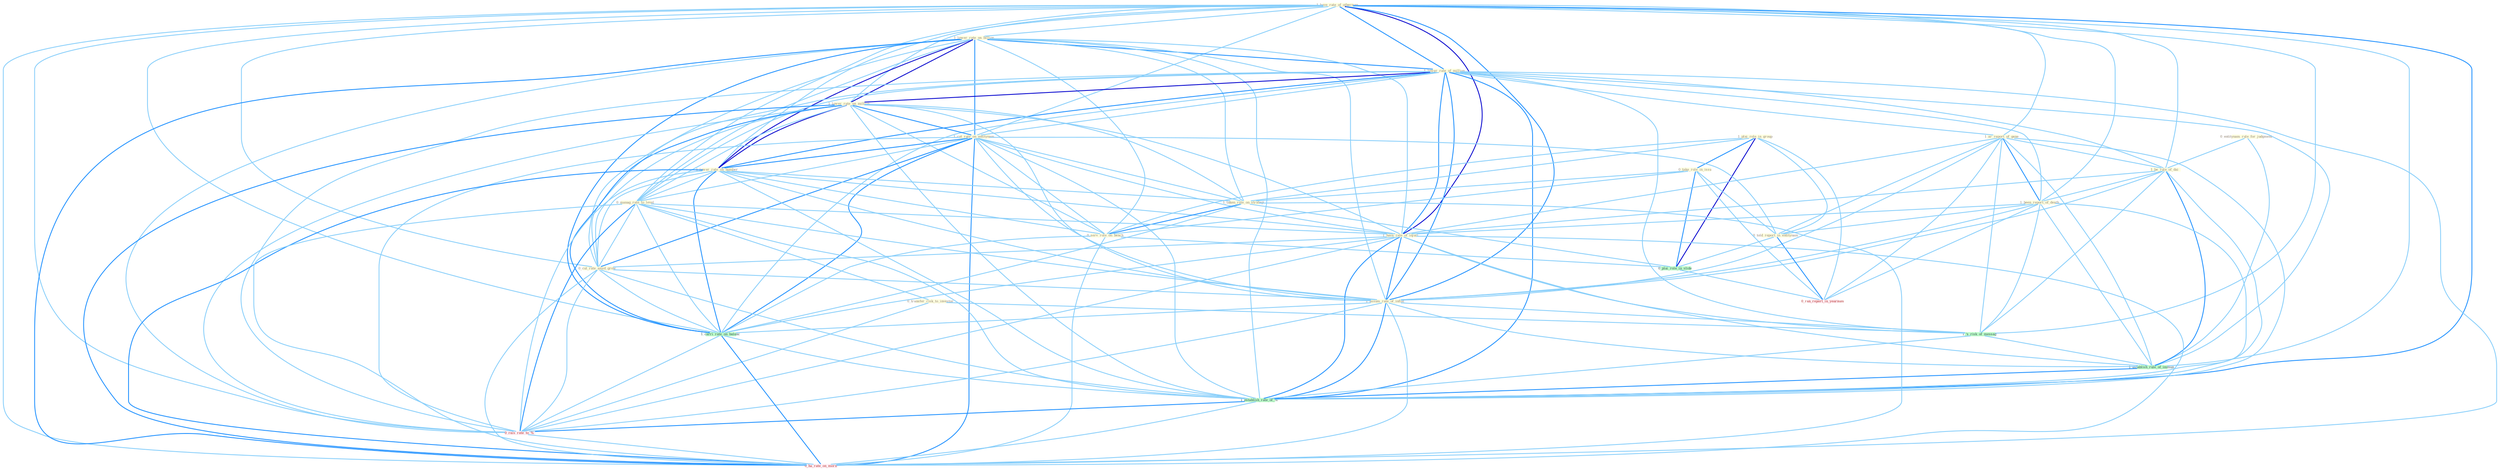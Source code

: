 Graph G{ 
    node
    [shape=polygon,style=filled,width=.5,height=.06,color="#BDFCC9",fixedsize=true,fontsize=4,
    fontcolor="#2f4f4f"];
    {node
    [color="#ffffe0", fontcolor="#8b7d6b"] "1_have_rate_of_othernum " "0_entitynam_rule_for_judgment " "1_lower_rate_on_billion " "1_lower_rate_of_million " "1_lower_rate_on_million " "1_plai_role_in_group " "0_take_role_in_issu " "1_cut_rate_on_entitynam " "1_lower_rate_on_number " "1_ar_report_of_gene " "1_be_rule_of_dai " "1_taken_role_on_strategi " "1_been_report_of_death " "0_manag_rate_to_level " "0_serv_role_on_bench " "0_told_report_in_entitynam " "1_have_rate_of_injuri " "0_cut_rate_amid_grow " "0_transfer_risk_to_investor " "1_assum_rate_of_inflat "}
{node [color="#fff0f5", fontcolor="#b22222"] "0_ran_report_in_yearnum " "0_rais_rate_to_% " "0_ha_rate_on_morn "}
edge [color="#B0E2FF"];

	"1_have_rate_of_othernum " -- "1_lower_rate_on_billion " [w="1", color="#87cefa" ];
	"1_have_rate_of_othernum " -- "1_lower_rate_of_million " [w="2", color="#1e90ff" , len=0.8];
	"1_have_rate_of_othernum " -- "1_lower_rate_on_million " [w="1", color="#87cefa" ];
	"1_have_rate_of_othernum " -- "1_cut_rate_on_entitynam " [w="1", color="#87cefa" ];
	"1_have_rate_of_othernum " -- "1_lower_rate_on_number " [w="1", color="#87cefa" ];
	"1_have_rate_of_othernum " -- "1_ar_report_of_gene " [w="1", color="#87cefa" ];
	"1_have_rate_of_othernum " -- "1_be_rule_of_dai " [w="1", color="#87cefa" ];
	"1_have_rate_of_othernum " -- "1_been_report_of_death " [w="1", color="#87cefa" ];
	"1_have_rate_of_othernum " -- "0_manag_rate_to_level " [w="1", color="#87cefa" ];
	"1_have_rate_of_othernum " -- "1_have_rate_of_injuri " [w="3", color="#0000cd" , len=0.6];
	"1_have_rate_of_othernum " -- "0_cut_rate_amid_grow " [w="1", color="#87cefa" ];
	"1_have_rate_of_othernum " -- "1_assum_rate_of_inflat " [w="2", color="#1e90ff" , len=0.8];
	"1_have_rate_of_othernum " -- "1_carri_rate_on_balanc " [w="1", color="#87cefa" ];
	"1_have_rate_of_othernum " -- "1_'s_risk_of_messag " [w="1", color="#87cefa" ];
	"1_have_rate_of_othernum " -- "1_establish_rule_of_immun " [w="1", color="#87cefa" ];
	"1_have_rate_of_othernum " -- "1_establish_rate_of_% " [w="2", color="#1e90ff" , len=0.8];
	"1_have_rate_of_othernum " -- "0_rais_rate_to_% " [w="1", color="#87cefa" ];
	"1_have_rate_of_othernum " -- "0_ha_rate_on_morn " [w="1", color="#87cefa" ];
	"0_entitynam_rule_for_judgment " -- "1_be_rule_of_dai " [w="1", color="#87cefa" ];
	"0_entitynam_rule_for_judgment " -- "1_establish_rule_of_immun " [w="1", color="#87cefa" ];
	"1_lower_rate_on_billion " -- "1_lower_rate_of_million " [w="2", color="#1e90ff" , len=0.8];
	"1_lower_rate_on_billion " -- "1_lower_rate_on_million " [w="3", color="#0000cd" , len=0.6];
	"1_lower_rate_on_billion " -- "1_cut_rate_on_entitynam " [w="2", color="#1e90ff" , len=0.8];
	"1_lower_rate_on_billion " -- "1_lower_rate_on_number " [w="3", color="#0000cd" , len=0.6];
	"1_lower_rate_on_billion " -- "1_taken_role_on_strategi " [w="1", color="#87cefa" ];
	"1_lower_rate_on_billion " -- "0_manag_rate_to_level " [w="1", color="#87cefa" ];
	"1_lower_rate_on_billion " -- "0_serv_role_on_bench " [w="1", color="#87cefa" ];
	"1_lower_rate_on_billion " -- "1_have_rate_of_injuri " [w="1", color="#87cefa" ];
	"1_lower_rate_on_billion " -- "0_cut_rate_amid_grow " [w="1", color="#87cefa" ];
	"1_lower_rate_on_billion " -- "1_assum_rate_of_inflat " [w="1", color="#87cefa" ];
	"1_lower_rate_on_billion " -- "1_carri_rate_on_balanc " [w="2", color="#1e90ff" , len=0.8];
	"1_lower_rate_on_billion " -- "1_establish_rate_of_% " [w="1", color="#87cefa" ];
	"1_lower_rate_on_billion " -- "0_rais_rate_to_% " [w="1", color="#87cefa" ];
	"1_lower_rate_on_billion " -- "0_ha_rate_on_morn " [w="2", color="#1e90ff" , len=0.8];
	"1_lower_rate_of_million " -- "1_lower_rate_on_million " [w="3", color="#0000cd" , len=0.6];
	"1_lower_rate_of_million " -- "1_cut_rate_on_entitynam " [w="1", color="#87cefa" ];
	"1_lower_rate_of_million " -- "1_lower_rate_on_number " [w="2", color="#1e90ff" , len=0.8];
	"1_lower_rate_of_million " -- "1_ar_report_of_gene " [w="1", color="#87cefa" ];
	"1_lower_rate_of_million " -- "1_be_rule_of_dai " [w="1", color="#87cefa" ];
	"1_lower_rate_of_million " -- "1_been_report_of_death " [w="1", color="#87cefa" ];
	"1_lower_rate_of_million " -- "0_manag_rate_to_level " [w="1", color="#87cefa" ];
	"1_lower_rate_of_million " -- "1_have_rate_of_injuri " [w="2", color="#1e90ff" , len=0.8];
	"1_lower_rate_of_million " -- "0_cut_rate_amid_grow " [w="1", color="#87cefa" ];
	"1_lower_rate_of_million " -- "1_assum_rate_of_inflat " [w="2", color="#1e90ff" , len=0.8];
	"1_lower_rate_of_million " -- "1_carri_rate_on_balanc " [w="1", color="#87cefa" ];
	"1_lower_rate_of_million " -- "1_'s_risk_of_messag " [w="1", color="#87cefa" ];
	"1_lower_rate_of_million " -- "1_establish_rule_of_immun " [w="1", color="#87cefa" ];
	"1_lower_rate_of_million " -- "1_establish_rate_of_% " [w="2", color="#1e90ff" , len=0.8];
	"1_lower_rate_of_million " -- "0_rais_rate_to_% " [w="1", color="#87cefa" ];
	"1_lower_rate_of_million " -- "0_ha_rate_on_morn " [w="1", color="#87cefa" ];
	"1_lower_rate_on_million " -- "1_cut_rate_on_entitynam " [w="2", color="#1e90ff" , len=0.8];
	"1_lower_rate_on_million " -- "1_lower_rate_on_number " [w="3", color="#0000cd" , len=0.6];
	"1_lower_rate_on_million " -- "1_taken_role_on_strategi " [w="1", color="#87cefa" ];
	"1_lower_rate_on_million " -- "0_manag_rate_to_level " [w="1", color="#87cefa" ];
	"1_lower_rate_on_million " -- "0_serv_role_on_bench " [w="1", color="#87cefa" ];
	"1_lower_rate_on_million " -- "1_have_rate_of_injuri " [w="1", color="#87cefa" ];
	"1_lower_rate_on_million " -- "0_cut_rate_amid_grow " [w="1", color="#87cefa" ];
	"1_lower_rate_on_million " -- "1_assum_rate_of_inflat " [w="1", color="#87cefa" ];
	"1_lower_rate_on_million " -- "1_carri_rate_on_balanc " [w="2", color="#1e90ff" , len=0.8];
	"1_lower_rate_on_million " -- "1_establish_rate_of_% " [w="1", color="#87cefa" ];
	"1_lower_rate_on_million " -- "0_rais_rate_to_% " [w="1", color="#87cefa" ];
	"1_lower_rate_on_million " -- "0_ha_rate_on_morn " [w="2", color="#1e90ff" , len=0.8];
	"1_plai_role_in_group " -- "0_take_role_in_issu " [w="2", color="#1e90ff" , len=0.8];
	"1_plai_role_in_group " -- "1_taken_role_on_strategi " [w="1", color="#87cefa" ];
	"1_plai_role_in_group " -- "0_serv_role_on_bench " [w="1", color="#87cefa" ];
	"1_plai_role_in_group " -- "0_told_report_in_entitynam " [w="1", color="#87cefa" ];
	"1_plai_role_in_group " -- "0_plai_role_in_slide " [w="3", color="#0000cd" , len=0.6];
	"1_plai_role_in_group " -- "0_ran_report_in_yearnum " [w="1", color="#87cefa" ];
	"0_take_role_in_issu " -- "1_taken_role_on_strategi " [w="1", color="#87cefa" ];
	"0_take_role_in_issu " -- "0_serv_role_on_bench " [w="1", color="#87cefa" ];
	"0_take_role_in_issu " -- "0_told_report_in_entitynam " [w="1", color="#87cefa" ];
	"0_take_role_in_issu " -- "0_plai_role_in_slide " [w="2", color="#1e90ff" , len=0.8];
	"0_take_role_in_issu " -- "0_ran_report_in_yearnum " [w="1", color="#87cefa" ];
	"1_cut_rate_on_entitynam " -- "1_lower_rate_on_number " [w="2", color="#1e90ff" , len=0.8];
	"1_cut_rate_on_entitynam " -- "1_taken_role_on_strategi " [w="1", color="#87cefa" ];
	"1_cut_rate_on_entitynam " -- "0_manag_rate_to_level " [w="1", color="#87cefa" ];
	"1_cut_rate_on_entitynam " -- "0_serv_role_on_bench " [w="1", color="#87cefa" ];
	"1_cut_rate_on_entitynam " -- "0_told_report_in_entitynam " [w="1", color="#87cefa" ];
	"1_cut_rate_on_entitynam " -- "1_have_rate_of_injuri " [w="1", color="#87cefa" ];
	"1_cut_rate_on_entitynam " -- "0_cut_rate_amid_grow " [w="2", color="#1e90ff" , len=0.8];
	"1_cut_rate_on_entitynam " -- "1_assum_rate_of_inflat " [w="1", color="#87cefa" ];
	"1_cut_rate_on_entitynam " -- "1_carri_rate_on_balanc " [w="2", color="#1e90ff" , len=0.8];
	"1_cut_rate_on_entitynam " -- "1_establish_rate_of_% " [w="1", color="#87cefa" ];
	"1_cut_rate_on_entitynam " -- "0_rais_rate_to_% " [w="1", color="#87cefa" ];
	"1_cut_rate_on_entitynam " -- "0_ha_rate_on_morn " [w="2", color="#1e90ff" , len=0.8];
	"1_lower_rate_on_number " -- "1_taken_role_on_strategi " [w="1", color="#87cefa" ];
	"1_lower_rate_on_number " -- "0_manag_rate_to_level " [w="1", color="#87cefa" ];
	"1_lower_rate_on_number " -- "0_serv_role_on_bench " [w="1", color="#87cefa" ];
	"1_lower_rate_on_number " -- "1_have_rate_of_injuri " [w="1", color="#87cefa" ];
	"1_lower_rate_on_number " -- "0_cut_rate_amid_grow " [w="1", color="#87cefa" ];
	"1_lower_rate_on_number " -- "1_assum_rate_of_inflat " [w="1", color="#87cefa" ];
	"1_lower_rate_on_number " -- "1_carri_rate_on_balanc " [w="2", color="#1e90ff" , len=0.8];
	"1_lower_rate_on_number " -- "1_establish_rate_of_% " [w="1", color="#87cefa" ];
	"1_lower_rate_on_number " -- "0_rais_rate_to_% " [w="1", color="#87cefa" ];
	"1_lower_rate_on_number " -- "0_ha_rate_on_morn " [w="2", color="#1e90ff" , len=0.8];
	"1_ar_report_of_gene " -- "1_be_rule_of_dai " [w="1", color="#87cefa" ];
	"1_ar_report_of_gene " -- "1_been_report_of_death " [w="2", color="#1e90ff" , len=0.8];
	"1_ar_report_of_gene " -- "0_told_report_in_entitynam " [w="1", color="#87cefa" ];
	"1_ar_report_of_gene " -- "1_have_rate_of_injuri " [w="1", color="#87cefa" ];
	"1_ar_report_of_gene " -- "1_assum_rate_of_inflat " [w="1", color="#87cefa" ];
	"1_ar_report_of_gene " -- "1_'s_risk_of_messag " [w="1", color="#87cefa" ];
	"1_ar_report_of_gene " -- "0_ran_report_in_yearnum " [w="1", color="#87cefa" ];
	"1_ar_report_of_gene " -- "1_establish_rule_of_immun " [w="1", color="#87cefa" ];
	"1_ar_report_of_gene " -- "1_establish_rate_of_% " [w="1", color="#87cefa" ];
	"1_be_rule_of_dai " -- "1_been_report_of_death " [w="1", color="#87cefa" ];
	"1_be_rule_of_dai " -- "1_have_rate_of_injuri " [w="1", color="#87cefa" ];
	"1_be_rule_of_dai " -- "1_assum_rate_of_inflat " [w="1", color="#87cefa" ];
	"1_be_rule_of_dai " -- "1_'s_risk_of_messag " [w="1", color="#87cefa" ];
	"1_be_rule_of_dai " -- "1_establish_rule_of_immun " [w="2", color="#1e90ff" , len=0.8];
	"1_be_rule_of_dai " -- "1_establish_rate_of_% " [w="1", color="#87cefa" ];
	"1_taken_role_on_strategi " -- "0_serv_role_on_bench " [w="2", color="#1e90ff" , len=0.8];
	"1_taken_role_on_strategi " -- "0_plai_role_in_slide " [w="1", color="#87cefa" ];
	"1_taken_role_on_strategi " -- "1_carri_rate_on_balanc " [w="1", color="#87cefa" ];
	"1_taken_role_on_strategi " -- "0_ha_rate_on_morn " [w="1", color="#87cefa" ];
	"1_been_report_of_death " -- "0_told_report_in_entitynam " [w="1", color="#87cefa" ];
	"1_been_report_of_death " -- "1_have_rate_of_injuri " [w="1", color="#87cefa" ];
	"1_been_report_of_death " -- "1_assum_rate_of_inflat " [w="1", color="#87cefa" ];
	"1_been_report_of_death " -- "1_'s_risk_of_messag " [w="1", color="#87cefa" ];
	"1_been_report_of_death " -- "0_ran_report_in_yearnum " [w="1", color="#87cefa" ];
	"1_been_report_of_death " -- "1_establish_rule_of_immun " [w="1", color="#87cefa" ];
	"1_been_report_of_death " -- "1_establish_rate_of_% " [w="1", color="#87cefa" ];
	"0_manag_rate_to_level " -- "1_have_rate_of_injuri " [w="1", color="#87cefa" ];
	"0_manag_rate_to_level " -- "0_cut_rate_amid_grow " [w="1", color="#87cefa" ];
	"0_manag_rate_to_level " -- "0_transfer_risk_to_investor " [w="1", color="#87cefa" ];
	"0_manag_rate_to_level " -- "1_assum_rate_of_inflat " [w="1", color="#87cefa" ];
	"0_manag_rate_to_level " -- "1_carri_rate_on_balanc " [w="1", color="#87cefa" ];
	"0_manag_rate_to_level " -- "1_establish_rate_of_% " [w="1", color="#87cefa" ];
	"0_manag_rate_to_level " -- "0_rais_rate_to_% " [w="2", color="#1e90ff" , len=0.8];
	"0_manag_rate_to_level " -- "0_ha_rate_on_morn " [w="1", color="#87cefa" ];
	"0_serv_role_on_bench " -- "0_plai_role_in_slide " [w="1", color="#87cefa" ];
	"0_serv_role_on_bench " -- "1_carri_rate_on_balanc " [w="1", color="#87cefa" ];
	"0_serv_role_on_bench " -- "0_ha_rate_on_morn " [w="1", color="#87cefa" ];
	"0_told_report_in_entitynam " -- "0_plai_role_in_slide " [w="1", color="#87cefa" ];
	"0_told_report_in_entitynam " -- "0_ran_report_in_yearnum " [w="2", color="#1e90ff" , len=0.8];
	"1_have_rate_of_injuri " -- "0_cut_rate_amid_grow " [w="1", color="#87cefa" ];
	"1_have_rate_of_injuri " -- "1_assum_rate_of_inflat " [w="2", color="#1e90ff" , len=0.8];
	"1_have_rate_of_injuri " -- "1_carri_rate_on_balanc " [w="1", color="#87cefa" ];
	"1_have_rate_of_injuri " -- "1_'s_risk_of_messag " [w="1", color="#87cefa" ];
	"1_have_rate_of_injuri " -- "1_establish_rule_of_immun " [w="1", color="#87cefa" ];
	"1_have_rate_of_injuri " -- "1_establish_rate_of_% " [w="2", color="#1e90ff" , len=0.8];
	"1_have_rate_of_injuri " -- "0_rais_rate_to_% " [w="1", color="#87cefa" ];
	"1_have_rate_of_injuri " -- "0_ha_rate_on_morn " [w="1", color="#87cefa" ];
	"0_cut_rate_amid_grow " -- "1_assum_rate_of_inflat " [w="1", color="#87cefa" ];
	"0_cut_rate_amid_grow " -- "1_carri_rate_on_balanc " [w="1", color="#87cefa" ];
	"0_cut_rate_amid_grow " -- "1_establish_rate_of_% " [w="1", color="#87cefa" ];
	"0_cut_rate_amid_grow " -- "0_rais_rate_to_% " [w="1", color="#87cefa" ];
	"0_cut_rate_amid_grow " -- "0_ha_rate_on_morn " [w="1", color="#87cefa" ];
	"0_transfer_risk_to_investor " -- "1_'s_risk_of_messag " [w="1", color="#87cefa" ];
	"0_transfer_risk_to_investor " -- "0_rais_rate_to_% " [w="1", color="#87cefa" ];
	"1_assum_rate_of_inflat " -- "1_carri_rate_on_balanc " [w="1", color="#87cefa" ];
	"1_assum_rate_of_inflat " -- "1_'s_risk_of_messag " [w="1", color="#87cefa" ];
	"1_assum_rate_of_inflat " -- "1_establish_rule_of_immun " [w="1", color="#87cefa" ];
	"1_assum_rate_of_inflat " -- "1_establish_rate_of_% " [w="2", color="#1e90ff" , len=0.8];
	"1_assum_rate_of_inflat " -- "0_rais_rate_to_% " [w="1", color="#87cefa" ];
	"1_assum_rate_of_inflat " -- "0_ha_rate_on_morn " [w="1", color="#87cefa" ];
	"0_plai_role_in_slide " -- "0_ran_report_in_yearnum " [w="1", color="#87cefa" ];
	"1_carri_rate_on_balanc " -- "1_establish_rate_of_% " [w="1", color="#87cefa" ];
	"1_carri_rate_on_balanc " -- "0_rais_rate_to_% " [w="1", color="#87cefa" ];
	"1_carri_rate_on_balanc " -- "0_ha_rate_on_morn " [w="2", color="#1e90ff" , len=0.8];
	"1_'s_risk_of_messag " -- "1_establish_rule_of_immun " [w="1", color="#87cefa" ];
	"1_'s_risk_of_messag " -- "1_establish_rate_of_% " [w="1", color="#87cefa" ];
	"1_establish_rule_of_immun " -- "1_establish_rate_of_% " [w="2", color="#1e90ff" , len=0.8];
	"1_establish_rate_of_% " -- "0_rais_rate_to_% " [w="2", color="#1e90ff" , len=0.8];
	"1_establish_rate_of_% " -- "0_ha_rate_on_morn " [w="1", color="#87cefa" ];
	"0_rais_rate_to_% " -- "0_ha_rate_on_morn " [w="1", color="#87cefa" ];
}
